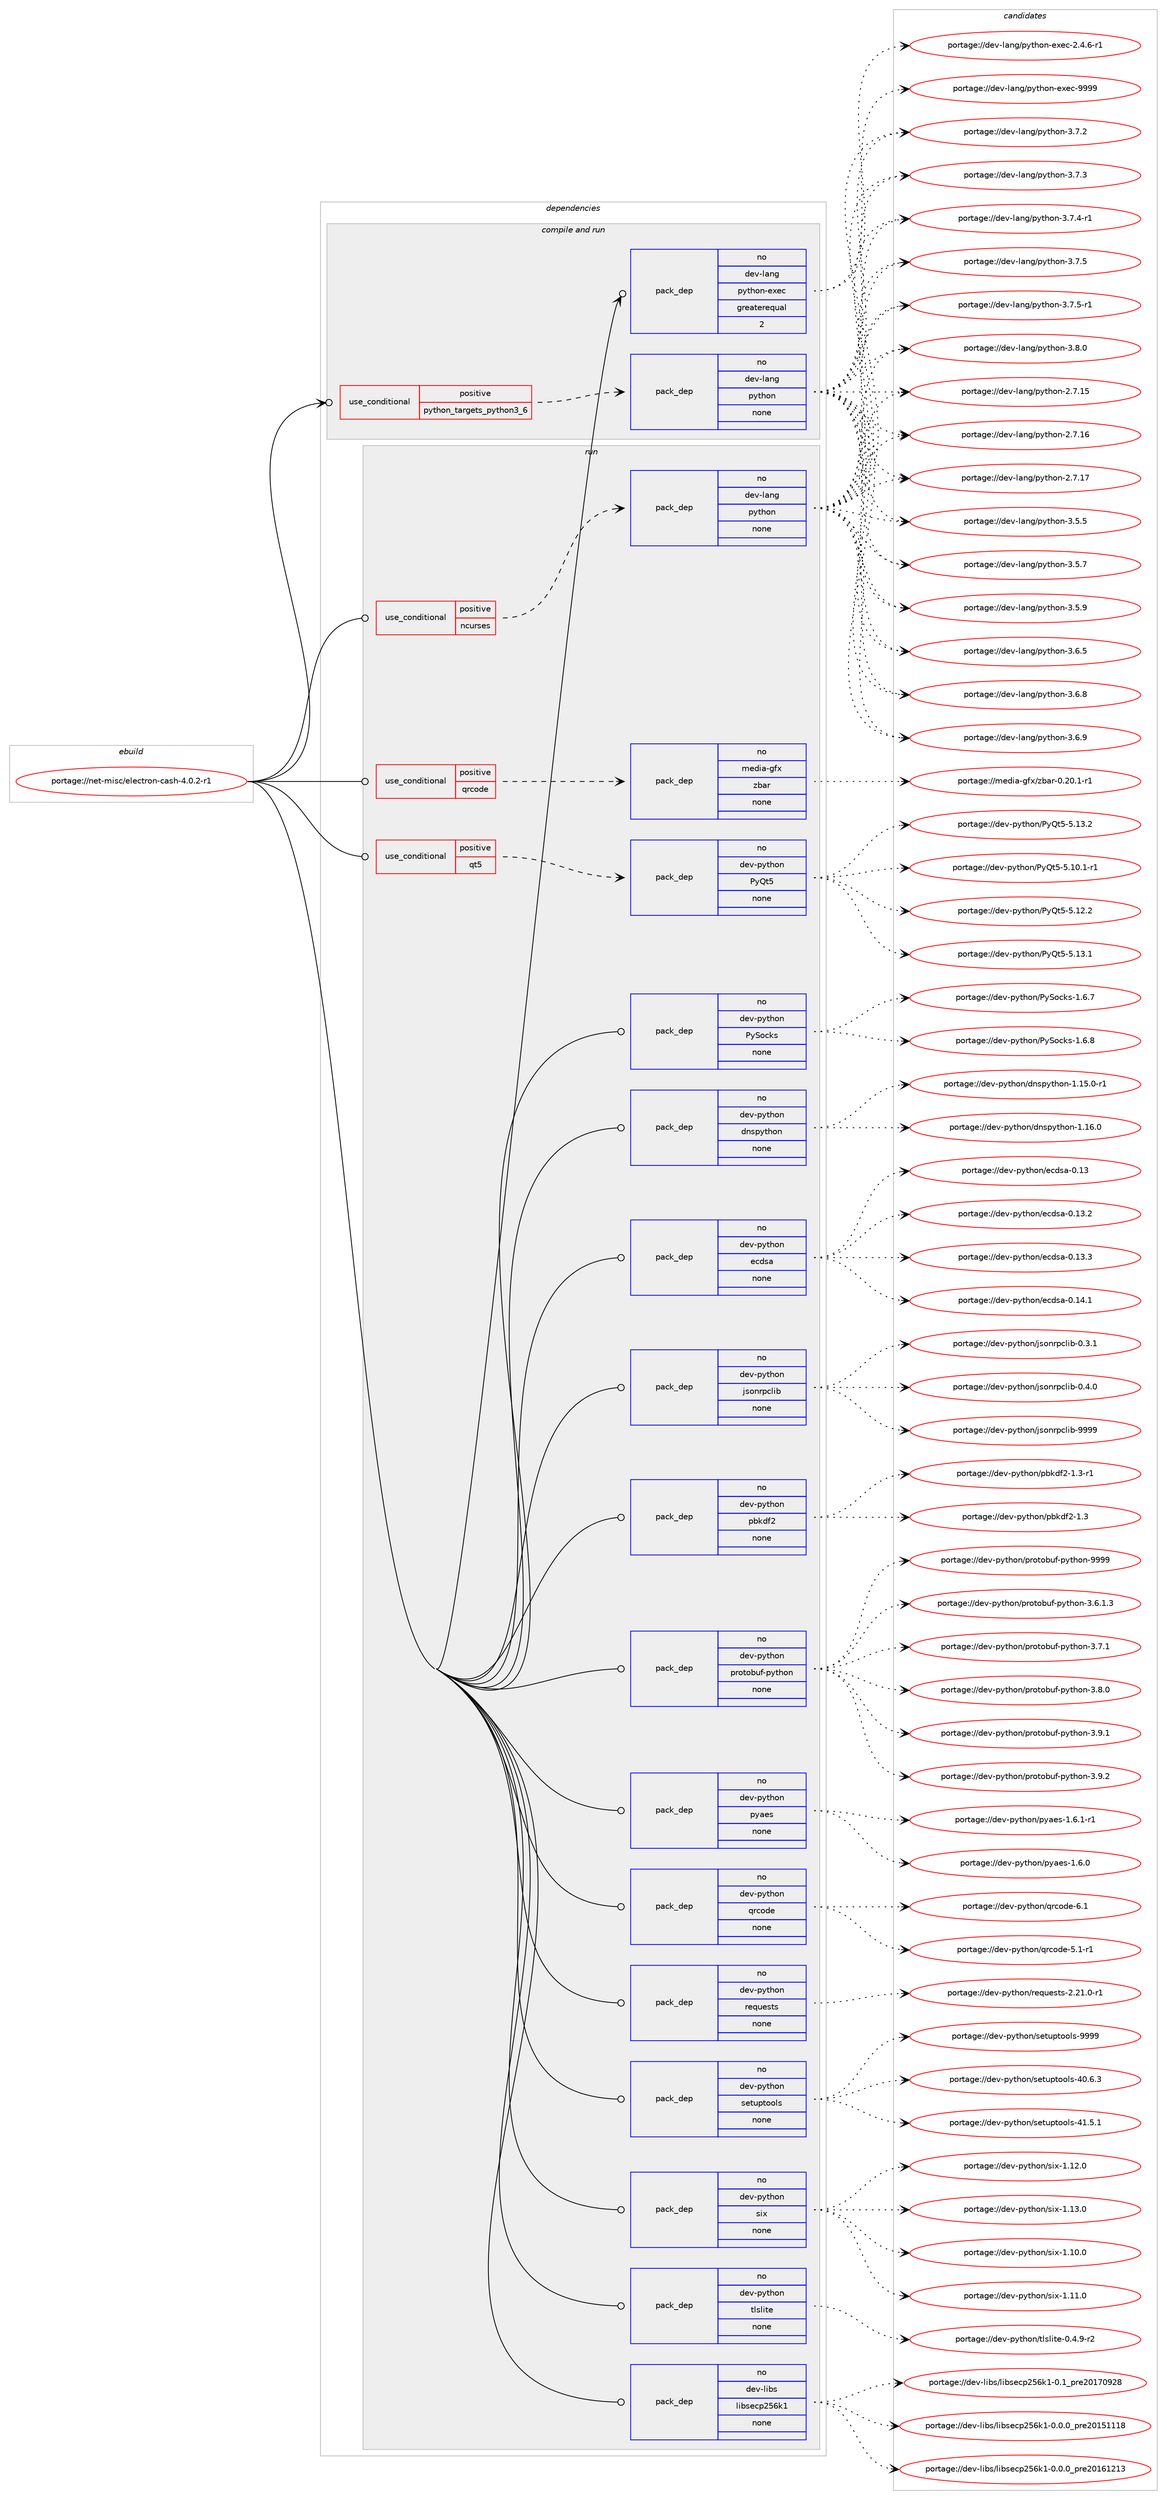 digraph prolog {

# *************
# Graph options
# *************

newrank=true;
concentrate=true;
compound=true;
graph [rankdir=LR,fontname=Helvetica,fontsize=10,ranksep=1.5];#, ranksep=2.5, nodesep=0.2];
edge  [arrowhead=vee];
node  [fontname=Helvetica,fontsize=10];

# **********
# The ebuild
# **********

subgraph cluster_leftcol {
color=gray;
rank=same;
label=<<i>ebuild</i>>;
id [label="portage://net-misc/electron-cash-4.0.2-r1", color=red, width=4, href="../net-misc/electron-cash-4.0.2-r1.svg"];
}

# ****************
# The dependencies
# ****************

subgraph cluster_midcol {
color=gray;
label=<<i>dependencies</i>>;
subgraph cluster_compile {
fillcolor="#eeeeee";
style=filled;
label=<<i>compile</i>>;
}
subgraph cluster_compileandrun {
fillcolor="#eeeeee";
style=filled;
label=<<i>compile and run</i>>;
subgraph cond91518 {
dependency365631 [label=<<TABLE BORDER="0" CELLBORDER="1" CELLSPACING="0" CELLPADDING="4"><TR><TD ROWSPAN="3" CELLPADDING="10">use_conditional</TD></TR><TR><TD>positive</TD></TR><TR><TD>python_targets_python3_6</TD></TR></TABLE>>, shape=none, color=red];
subgraph pack268020 {
dependency365632 [label=<<TABLE BORDER="0" CELLBORDER="1" CELLSPACING="0" CELLPADDING="4" WIDTH="220"><TR><TD ROWSPAN="6" CELLPADDING="30">pack_dep</TD></TR><TR><TD WIDTH="110">no</TD></TR><TR><TD>dev-lang</TD></TR><TR><TD>python</TD></TR><TR><TD>none</TD></TR><TR><TD></TD></TR></TABLE>>, shape=none, color=blue];
}
dependency365631:e -> dependency365632:w [weight=20,style="dashed",arrowhead="vee"];
}
id:e -> dependency365631:w [weight=20,style="solid",arrowhead="odotvee"];
subgraph pack268021 {
dependency365633 [label=<<TABLE BORDER="0" CELLBORDER="1" CELLSPACING="0" CELLPADDING="4" WIDTH="220"><TR><TD ROWSPAN="6" CELLPADDING="30">pack_dep</TD></TR><TR><TD WIDTH="110">no</TD></TR><TR><TD>dev-lang</TD></TR><TR><TD>python-exec</TD></TR><TR><TD>greaterequal</TD></TR><TR><TD>2</TD></TR></TABLE>>, shape=none, color=blue];
}
id:e -> dependency365633:w [weight=20,style="solid",arrowhead="odotvee"];
}
subgraph cluster_run {
fillcolor="#eeeeee";
style=filled;
label=<<i>run</i>>;
subgraph cond91519 {
dependency365634 [label=<<TABLE BORDER="0" CELLBORDER="1" CELLSPACING="0" CELLPADDING="4"><TR><TD ROWSPAN="3" CELLPADDING="10">use_conditional</TD></TR><TR><TD>positive</TD></TR><TR><TD>ncurses</TD></TR></TABLE>>, shape=none, color=red];
subgraph pack268022 {
dependency365635 [label=<<TABLE BORDER="0" CELLBORDER="1" CELLSPACING="0" CELLPADDING="4" WIDTH="220"><TR><TD ROWSPAN="6" CELLPADDING="30">pack_dep</TD></TR><TR><TD WIDTH="110">no</TD></TR><TR><TD>dev-lang</TD></TR><TR><TD>python</TD></TR><TR><TD>none</TD></TR><TR><TD></TD></TR></TABLE>>, shape=none, color=blue];
}
dependency365634:e -> dependency365635:w [weight=20,style="dashed",arrowhead="vee"];
}
id:e -> dependency365634:w [weight=20,style="solid",arrowhead="odot"];
subgraph cond91520 {
dependency365636 [label=<<TABLE BORDER="0" CELLBORDER="1" CELLSPACING="0" CELLPADDING="4"><TR><TD ROWSPAN="3" CELLPADDING="10">use_conditional</TD></TR><TR><TD>positive</TD></TR><TR><TD>qrcode</TD></TR></TABLE>>, shape=none, color=red];
subgraph pack268023 {
dependency365637 [label=<<TABLE BORDER="0" CELLBORDER="1" CELLSPACING="0" CELLPADDING="4" WIDTH="220"><TR><TD ROWSPAN="6" CELLPADDING="30">pack_dep</TD></TR><TR><TD WIDTH="110">no</TD></TR><TR><TD>media-gfx</TD></TR><TR><TD>zbar</TD></TR><TR><TD>none</TD></TR><TR><TD></TD></TR></TABLE>>, shape=none, color=blue];
}
dependency365636:e -> dependency365637:w [weight=20,style="dashed",arrowhead="vee"];
}
id:e -> dependency365636:w [weight=20,style="solid",arrowhead="odot"];
subgraph cond91521 {
dependency365638 [label=<<TABLE BORDER="0" CELLBORDER="1" CELLSPACING="0" CELLPADDING="4"><TR><TD ROWSPAN="3" CELLPADDING="10">use_conditional</TD></TR><TR><TD>positive</TD></TR><TR><TD>qt5</TD></TR></TABLE>>, shape=none, color=red];
subgraph pack268024 {
dependency365639 [label=<<TABLE BORDER="0" CELLBORDER="1" CELLSPACING="0" CELLPADDING="4" WIDTH="220"><TR><TD ROWSPAN="6" CELLPADDING="30">pack_dep</TD></TR><TR><TD WIDTH="110">no</TD></TR><TR><TD>dev-python</TD></TR><TR><TD>PyQt5</TD></TR><TR><TD>none</TD></TR><TR><TD></TD></TR></TABLE>>, shape=none, color=blue];
}
dependency365638:e -> dependency365639:w [weight=20,style="dashed",arrowhead="vee"];
}
id:e -> dependency365638:w [weight=20,style="solid",arrowhead="odot"];
subgraph pack268025 {
dependency365640 [label=<<TABLE BORDER="0" CELLBORDER="1" CELLSPACING="0" CELLPADDING="4" WIDTH="220"><TR><TD ROWSPAN="6" CELLPADDING="30">pack_dep</TD></TR><TR><TD WIDTH="110">no</TD></TR><TR><TD>dev-libs</TD></TR><TR><TD>libsecp256k1</TD></TR><TR><TD>none</TD></TR><TR><TD></TD></TR></TABLE>>, shape=none, color=blue];
}
id:e -> dependency365640:w [weight=20,style="solid",arrowhead="odot"];
subgraph pack268026 {
dependency365641 [label=<<TABLE BORDER="0" CELLBORDER="1" CELLSPACING="0" CELLPADDING="4" WIDTH="220"><TR><TD ROWSPAN="6" CELLPADDING="30">pack_dep</TD></TR><TR><TD WIDTH="110">no</TD></TR><TR><TD>dev-python</TD></TR><TR><TD>PySocks</TD></TR><TR><TD>none</TD></TR><TR><TD></TD></TR></TABLE>>, shape=none, color=blue];
}
id:e -> dependency365641:w [weight=20,style="solid",arrowhead="odot"];
subgraph pack268027 {
dependency365642 [label=<<TABLE BORDER="0" CELLBORDER="1" CELLSPACING="0" CELLPADDING="4" WIDTH="220"><TR><TD ROWSPAN="6" CELLPADDING="30">pack_dep</TD></TR><TR><TD WIDTH="110">no</TD></TR><TR><TD>dev-python</TD></TR><TR><TD>dnspython</TD></TR><TR><TD>none</TD></TR><TR><TD></TD></TR></TABLE>>, shape=none, color=blue];
}
id:e -> dependency365642:w [weight=20,style="solid",arrowhead="odot"];
subgraph pack268028 {
dependency365643 [label=<<TABLE BORDER="0" CELLBORDER="1" CELLSPACING="0" CELLPADDING="4" WIDTH="220"><TR><TD ROWSPAN="6" CELLPADDING="30">pack_dep</TD></TR><TR><TD WIDTH="110">no</TD></TR><TR><TD>dev-python</TD></TR><TR><TD>ecdsa</TD></TR><TR><TD>none</TD></TR><TR><TD></TD></TR></TABLE>>, shape=none, color=blue];
}
id:e -> dependency365643:w [weight=20,style="solid",arrowhead="odot"];
subgraph pack268029 {
dependency365644 [label=<<TABLE BORDER="0" CELLBORDER="1" CELLSPACING="0" CELLPADDING="4" WIDTH="220"><TR><TD ROWSPAN="6" CELLPADDING="30">pack_dep</TD></TR><TR><TD WIDTH="110">no</TD></TR><TR><TD>dev-python</TD></TR><TR><TD>jsonrpclib</TD></TR><TR><TD>none</TD></TR><TR><TD></TD></TR></TABLE>>, shape=none, color=blue];
}
id:e -> dependency365644:w [weight=20,style="solid",arrowhead="odot"];
subgraph pack268030 {
dependency365645 [label=<<TABLE BORDER="0" CELLBORDER="1" CELLSPACING="0" CELLPADDING="4" WIDTH="220"><TR><TD ROWSPAN="6" CELLPADDING="30">pack_dep</TD></TR><TR><TD WIDTH="110">no</TD></TR><TR><TD>dev-python</TD></TR><TR><TD>pbkdf2</TD></TR><TR><TD>none</TD></TR><TR><TD></TD></TR></TABLE>>, shape=none, color=blue];
}
id:e -> dependency365645:w [weight=20,style="solid",arrowhead="odot"];
subgraph pack268031 {
dependency365646 [label=<<TABLE BORDER="0" CELLBORDER="1" CELLSPACING="0" CELLPADDING="4" WIDTH="220"><TR><TD ROWSPAN="6" CELLPADDING="30">pack_dep</TD></TR><TR><TD WIDTH="110">no</TD></TR><TR><TD>dev-python</TD></TR><TR><TD>protobuf-python</TD></TR><TR><TD>none</TD></TR><TR><TD></TD></TR></TABLE>>, shape=none, color=blue];
}
id:e -> dependency365646:w [weight=20,style="solid",arrowhead="odot"];
subgraph pack268032 {
dependency365647 [label=<<TABLE BORDER="0" CELLBORDER="1" CELLSPACING="0" CELLPADDING="4" WIDTH="220"><TR><TD ROWSPAN="6" CELLPADDING="30">pack_dep</TD></TR><TR><TD WIDTH="110">no</TD></TR><TR><TD>dev-python</TD></TR><TR><TD>pyaes</TD></TR><TR><TD>none</TD></TR><TR><TD></TD></TR></TABLE>>, shape=none, color=blue];
}
id:e -> dependency365647:w [weight=20,style="solid",arrowhead="odot"];
subgraph pack268033 {
dependency365648 [label=<<TABLE BORDER="0" CELLBORDER="1" CELLSPACING="0" CELLPADDING="4" WIDTH="220"><TR><TD ROWSPAN="6" CELLPADDING="30">pack_dep</TD></TR><TR><TD WIDTH="110">no</TD></TR><TR><TD>dev-python</TD></TR><TR><TD>qrcode</TD></TR><TR><TD>none</TD></TR><TR><TD></TD></TR></TABLE>>, shape=none, color=blue];
}
id:e -> dependency365648:w [weight=20,style="solid",arrowhead="odot"];
subgraph pack268034 {
dependency365649 [label=<<TABLE BORDER="0" CELLBORDER="1" CELLSPACING="0" CELLPADDING="4" WIDTH="220"><TR><TD ROWSPAN="6" CELLPADDING="30">pack_dep</TD></TR><TR><TD WIDTH="110">no</TD></TR><TR><TD>dev-python</TD></TR><TR><TD>requests</TD></TR><TR><TD>none</TD></TR><TR><TD></TD></TR></TABLE>>, shape=none, color=blue];
}
id:e -> dependency365649:w [weight=20,style="solid",arrowhead="odot"];
subgraph pack268035 {
dependency365650 [label=<<TABLE BORDER="0" CELLBORDER="1" CELLSPACING="0" CELLPADDING="4" WIDTH="220"><TR><TD ROWSPAN="6" CELLPADDING="30">pack_dep</TD></TR><TR><TD WIDTH="110">no</TD></TR><TR><TD>dev-python</TD></TR><TR><TD>setuptools</TD></TR><TR><TD>none</TD></TR><TR><TD></TD></TR></TABLE>>, shape=none, color=blue];
}
id:e -> dependency365650:w [weight=20,style="solid",arrowhead="odot"];
subgraph pack268036 {
dependency365651 [label=<<TABLE BORDER="0" CELLBORDER="1" CELLSPACING="0" CELLPADDING="4" WIDTH="220"><TR><TD ROWSPAN="6" CELLPADDING="30">pack_dep</TD></TR><TR><TD WIDTH="110">no</TD></TR><TR><TD>dev-python</TD></TR><TR><TD>six</TD></TR><TR><TD>none</TD></TR><TR><TD></TD></TR></TABLE>>, shape=none, color=blue];
}
id:e -> dependency365651:w [weight=20,style="solid",arrowhead="odot"];
subgraph pack268037 {
dependency365652 [label=<<TABLE BORDER="0" CELLBORDER="1" CELLSPACING="0" CELLPADDING="4" WIDTH="220"><TR><TD ROWSPAN="6" CELLPADDING="30">pack_dep</TD></TR><TR><TD WIDTH="110">no</TD></TR><TR><TD>dev-python</TD></TR><TR><TD>tlslite</TD></TR><TR><TD>none</TD></TR><TR><TD></TD></TR></TABLE>>, shape=none, color=blue];
}
id:e -> dependency365652:w [weight=20,style="solid",arrowhead="odot"];
}
}

# **************
# The candidates
# **************

subgraph cluster_choices {
rank=same;
color=gray;
label=<<i>candidates</i>>;

subgraph choice268020 {
color=black;
nodesep=1;
choiceportage10010111845108971101034711212111610411111045504655464953 [label="portage://dev-lang/python-2.7.15", color=red, width=4,href="../dev-lang/python-2.7.15.svg"];
choiceportage10010111845108971101034711212111610411111045504655464954 [label="portage://dev-lang/python-2.7.16", color=red, width=4,href="../dev-lang/python-2.7.16.svg"];
choiceportage10010111845108971101034711212111610411111045504655464955 [label="portage://dev-lang/python-2.7.17", color=red, width=4,href="../dev-lang/python-2.7.17.svg"];
choiceportage100101118451089711010347112121116104111110455146534653 [label="portage://dev-lang/python-3.5.5", color=red, width=4,href="../dev-lang/python-3.5.5.svg"];
choiceportage100101118451089711010347112121116104111110455146534655 [label="portage://dev-lang/python-3.5.7", color=red, width=4,href="../dev-lang/python-3.5.7.svg"];
choiceportage100101118451089711010347112121116104111110455146534657 [label="portage://dev-lang/python-3.5.9", color=red, width=4,href="../dev-lang/python-3.5.9.svg"];
choiceportage100101118451089711010347112121116104111110455146544653 [label="portage://dev-lang/python-3.6.5", color=red, width=4,href="../dev-lang/python-3.6.5.svg"];
choiceportage100101118451089711010347112121116104111110455146544656 [label="portage://dev-lang/python-3.6.8", color=red, width=4,href="../dev-lang/python-3.6.8.svg"];
choiceportage100101118451089711010347112121116104111110455146544657 [label="portage://dev-lang/python-3.6.9", color=red, width=4,href="../dev-lang/python-3.6.9.svg"];
choiceportage100101118451089711010347112121116104111110455146554650 [label="portage://dev-lang/python-3.7.2", color=red, width=4,href="../dev-lang/python-3.7.2.svg"];
choiceportage100101118451089711010347112121116104111110455146554651 [label="portage://dev-lang/python-3.7.3", color=red, width=4,href="../dev-lang/python-3.7.3.svg"];
choiceportage1001011184510897110103471121211161041111104551465546524511449 [label="portage://dev-lang/python-3.7.4-r1", color=red, width=4,href="../dev-lang/python-3.7.4-r1.svg"];
choiceportage100101118451089711010347112121116104111110455146554653 [label="portage://dev-lang/python-3.7.5", color=red, width=4,href="../dev-lang/python-3.7.5.svg"];
choiceportage1001011184510897110103471121211161041111104551465546534511449 [label="portage://dev-lang/python-3.7.5-r1", color=red, width=4,href="../dev-lang/python-3.7.5-r1.svg"];
choiceportage100101118451089711010347112121116104111110455146564648 [label="portage://dev-lang/python-3.8.0", color=red, width=4,href="../dev-lang/python-3.8.0.svg"];
dependency365632:e -> choiceportage10010111845108971101034711212111610411111045504655464953:w [style=dotted,weight="100"];
dependency365632:e -> choiceportage10010111845108971101034711212111610411111045504655464954:w [style=dotted,weight="100"];
dependency365632:e -> choiceportage10010111845108971101034711212111610411111045504655464955:w [style=dotted,weight="100"];
dependency365632:e -> choiceportage100101118451089711010347112121116104111110455146534653:w [style=dotted,weight="100"];
dependency365632:e -> choiceportage100101118451089711010347112121116104111110455146534655:w [style=dotted,weight="100"];
dependency365632:e -> choiceportage100101118451089711010347112121116104111110455146534657:w [style=dotted,weight="100"];
dependency365632:e -> choiceportage100101118451089711010347112121116104111110455146544653:w [style=dotted,weight="100"];
dependency365632:e -> choiceportage100101118451089711010347112121116104111110455146544656:w [style=dotted,weight="100"];
dependency365632:e -> choiceportage100101118451089711010347112121116104111110455146544657:w [style=dotted,weight="100"];
dependency365632:e -> choiceportage100101118451089711010347112121116104111110455146554650:w [style=dotted,weight="100"];
dependency365632:e -> choiceportage100101118451089711010347112121116104111110455146554651:w [style=dotted,weight="100"];
dependency365632:e -> choiceportage1001011184510897110103471121211161041111104551465546524511449:w [style=dotted,weight="100"];
dependency365632:e -> choiceportage100101118451089711010347112121116104111110455146554653:w [style=dotted,weight="100"];
dependency365632:e -> choiceportage1001011184510897110103471121211161041111104551465546534511449:w [style=dotted,weight="100"];
dependency365632:e -> choiceportage100101118451089711010347112121116104111110455146564648:w [style=dotted,weight="100"];
}
subgraph choice268021 {
color=black;
nodesep=1;
choiceportage10010111845108971101034711212111610411111045101120101994550465246544511449 [label="portage://dev-lang/python-exec-2.4.6-r1", color=red, width=4,href="../dev-lang/python-exec-2.4.6-r1.svg"];
choiceportage10010111845108971101034711212111610411111045101120101994557575757 [label="portage://dev-lang/python-exec-9999", color=red, width=4,href="../dev-lang/python-exec-9999.svg"];
dependency365633:e -> choiceportage10010111845108971101034711212111610411111045101120101994550465246544511449:w [style=dotted,weight="100"];
dependency365633:e -> choiceportage10010111845108971101034711212111610411111045101120101994557575757:w [style=dotted,weight="100"];
}
subgraph choice268022 {
color=black;
nodesep=1;
choiceportage10010111845108971101034711212111610411111045504655464953 [label="portage://dev-lang/python-2.7.15", color=red, width=4,href="../dev-lang/python-2.7.15.svg"];
choiceportage10010111845108971101034711212111610411111045504655464954 [label="portage://dev-lang/python-2.7.16", color=red, width=4,href="../dev-lang/python-2.7.16.svg"];
choiceportage10010111845108971101034711212111610411111045504655464955 [label="portage://dev-lang/python-2.7.17", color=red, width=4,href="../dev-lang/python-2.7.17.svg"];
choiceportage100101118451089711010347112121116104111110455146534653 [label="portage://dev-lang/python-3.5.5", color=red, width=4,href="../dev-lang/python-3.5.5.svg"];
choiceportage100101118451089711010347112121116104111110455146534655 [label="portage://dev-lang/python-3.5.7", color=red, width=4,href="../dev-lang/python-3.5.7.svg"];
choiceportage100101118451089711010347112121116104111110455146534657 [label="portage://dev-lang/python-3.5.9", color=red, width=4,href="../dev-lang/python-3.5.9.svg"];
choiceportage100101118451089711010347112121116104111110455146544653 [label="portage://dev-lang/python-3.6.5", color=red, width=4,href="../dev-lang/python-3.6.5.svg"];
choiceportage100101118451089711010347112121116104111110455146544656 [label="portage://dev-lang/python-3.6.8", color=red, width=4,href="../dev-lang/python-3.6.8.svg"];
choiceportage100101118451089711010347112121116104111110455146544657 [label="portage://dev-lang/python-3.6.9", color=red, width=4,href="../dev-lang/python-3.6.9.svg"];
choiceportage100101118451089711010347112121116104111110455146554650 [label="portage://dev-lang/python-3.7.2", color=red, width=4,href="../dev-lang/python-3.7.2.svg"];
choiceportage100101118451089711010347112121116104111110455146554651 [label="portage://dev-lang/python-3.7.3", color=red, width=4,href="../dev-lang/python-3.7.3.svg"];
choiceportage1001011184510897110103471121211161041111104551465546524511449 [label="portage://dev-lang/python-3.7.4-r1", color=red, width=4,href="../dev-lang/python-3.7.4-r1.svg"];
choiceportage100101118451089711010347112121116104111110455146554653 [label="portage://dev-lang/python-3.7.5", color=red, width=4,href="../dev-lang/python-3.7.5.svg"];
choiceportage1001011184510897110103471121211161041111104551465546534511449 [label="portage://dev-lang/python-3.7.5-r1", color=red, width=4,href="../dev-lang/python-3.7.5-r1.svg"];
choiceportage100101118451089711010347112121116104111110455146564648 [label="portage://dev-lang/python-3.8.0", color=red, width=4,href="../dev-lang/python-3.8.0.svg"];
dependency365635:e -> choiceportage10010111845108971101034711212111610411111045504655464953:w [style=dotted,weight="100"];
dependency365635:e -> choiceportage10010111845108971101034711212111610411111045504655464954:w [style=dotted,weight="100"];
dependency365635:e -> choiceportage10010111845108971101034711212111610411111045504655464955:w [style=dotted,weight="100"];
dependency365635:e -> choiceportage100101118451089711010347112121116104111110455146534653:w [style=dotted,weight="100"];
dependency365635:e -> choiceportage100101118451089711010347112121116104111110455146534655:w [style=dotted,weight="100"];
dependency365635:e -> choiceportage100101118451089711010347112121116104111110455146534657:w [style=dotted,weight="100"];
dependency365635:e -> choiceportage100101118451089711010347112121116104111110455146544653:w [style=dotted,weight="100"];
dependency365635:e -> choiceportage100101118451089711010347112121116104111110455146544656:w [style=dotted,weight="100"];
dependency365635:e -> choiceportage100101118451089711010347112121116104111110455146544657:w [style=dotted,weight="100"];
dependency365635:e -> choiceportage100101118451089711010347112121116104111110455146554650:w [style=dotted,weight="100"];
dependency365635:e -> choiceportage100101118451089711010347112121116104111110455146554651:w [style=dotted,weight="100"];
dependency365635:e -> choiceportage1001011184510897110103471121211161041111104551465546524511449:w [style=dotted,weight="100"];
dependency365635:e -> choiceportage100101118451089711010347112121116104111110455146554653:w [style=dotted,weight="100"];
dependency365635:e -> choiceportage1001011184510897110103471121211161041111104551465546534511449:w [style=dotted,weight="100"];
dependency365635:e -> choiceportage100101118451089711010347112121116104111110455146564648:w [style=dotted,weight="100"];
}
subgraph choice268023 {
color=black;
nodesep=1;
choiceportage1091011001059745103102120471229897114454846504846494511449 [label="portage://media-gfx/zbar-0.20.1-r1", color=red, width=4,href="../media-gfx/zbar-0.20.1-r1.svg"];
dependency365637:e -> choiceportage1091011001059745103102120471229897114454846504846494511449:w [style=dotted,weight="100"];
}
subgraph choice268024 {
color=black;
nodesep=1;
choiceportage1001011184511212111610411111047801218111653455346494846494511449 [label="portage://dev-python/PyQt5-5.10.1-r1", color=red, width=4,href="../dev-python/PyQt5-5.10.1-r1.svg"];
choiceportage100101118451121211161041111104780121811165345534649504650 [label="portage://dev-python/PyQt5-5.12.2", color=red, width=4,href="../dev-python/PyQt5-5.12.2.svg"];
choiceportage100101118451121211161041111104780121811165345534649514649 [label="portage://dev-python/PyQt5-5.13.1", color=red, width=4,href="../dev-python/PyQt5-5.13.1.svg"];
choiceportage100101118451121211161041111104780121811165345534649514650 [label="portage://dev-python/PyQt5-5.13.2", color=red, width=4,href="../dev-python/PyQt5-5.13.2.svg"];
dependency365639:e -> choiceportage1001011184511212111610411111047801218111653455346494846494511449:w [style=dotted,weight="100"];
dependency365639:e -> choiceportage100101118451121211161041111104780121811165345534649504650:w [style=dotted,weight="100"];
dependency365639:e -> choiceportage100101118451121211161041111104780121811165345534649514649:w [style=dotted,weight="100"];
dependency365639:e -> choiceportage100101118451121211161041111104780121811165345534649514650:w [style=dotted,weight="100"];
}
subgraph choice268025 {
color=black;
nodesep=1;
choiceportage100101118451081059811547108105981151019911250535410749454846484648951121141015048495349494956 [label="portage://dev-libs/libsecp256k1-0.0.0_pre20151118", color=red, width=4,href="../dev-libs/libsecp256k1-0.0.0_pre20151118.svg"];
choiceportage100101118451081059811547108105981151019911250535410749454846484648951121141015048495449504951 [label="portage://dev-libs/libsecp256k1-0.0.0_pre20161213", color=red, width=4,href="../dev-libs/libsecp256k1-0.0.0_pre20161213.svg"];
choiceportage10010111845108105981154710810598115101991125053541074945484649951121141015048495548575056 [label="portage://dev-libs/libsecp256k1-0.1_pre20170928", color=red, width=4,href="../dev-libs/libsecp256k1-0.1_pre20170928.svg"];
dependency365640:e -> choiceportage100101118451081059811547108105981151019911250535410749454846484648951121141015048495349494956:w [style=dotted,weight="100"];
dependency365640:e -> choiceportage100101118451081059811547108105981151019911250535410749454846484648951121141015048495449504951:w [style=dotted,weight="100"];
dependency365640:e -> choiceportage10010111845108105981154710810598115101991125053541074945484649951121141015048495548575056:w [style=dotted,weight="100"];
}
subgraph choice268026 {
color=black;
nodesep=1;
choiceportage1001011184511212111610411111047801218311199107115454946544655 [label="portage://dev-python/PySocks-1.6.7", color=red, width=4,href="../dev-python/PySocks-1.6.7.svg"];
choiceportage1001011184511212111610411111047801218311199107115454946544656 [label="portage://dev-python/PySocks-1.6.8", color=red, width=4,href="../dev-python/PySocks-1.6.8.svg"];
dependency365641:e -> choiceportage1001011184511212111610411111047801218311199107115454946544655:w [style=dotted,weight="100"];
dependency365641:e -> choiceportage1001011184511212111610411111047801218311199107115454946544656:w [style=dotted,weight="100"];
}
subgraph choice268027 {
color=black;
nodesep=1;
choiceportage1001011184511212111610411111047100110115112121116104111110454946495346484511449 [label="portage://dev-python/dnspython-1.15.0-r1", color=red, width=4,href="../dev-python/dnspython-1.15.0-r1.svg"];
choiceportage100101118451121211161041111104710011011511212111610411111045494649544648 [label="portage://dev-python/dnspython-1.16.0", color=red, width=4,href="../dev-python/dnspython-1.16.0.svg"];
dependency365642:e -> choiceportage1001011184511212111610411111047100110115112121116104111110454946495346484511449:w [style=dotted,weight="100"];
dependency365642:e -> choiceportage100101118451121211161041111104710011011511212111610411111045494649544648:w [style=dotted,weight="100"];
}
subgraph choice268028 {
color=black;
nodesep=1;
choiceportage100101118451121211161041111104710199100115974548464951 [label="portage://dev-python/ecdsa-0.13", color=red, width=4,href="../dev-python/ecdsa-0.13.svg"];
choiceportage1001011184511212111610411111047101991001159745484649514650 [label="portage://dev-python/ecdsa-0.13.2", color=red, width=4,href="../dev-python/ecdsa-0.13.2.svg"];
choiceportage1001011184511212111610411111047101991001159745484649514651 [label="portage://dev-python/ecdsa-0.13.3", color=red, width=4,href="../dev-python/ecdsa-0.13.3.svg"];
choiceportage1001011184511212111610411111047101991001159745484649524649 [label="portage://dev-python/ecdsa-0.14.1", color=red, width=4,href="../dev-python/ecdsa-0.14.1.svg"];
dependency365643:e -> choiceportage100101118451121211161041111104710199100115974548464951:w [style=dotted,weight="100"];
dependency365643:e -> choiceportage1001011184511212111610411111047101991001159745484649514650:w [style=dotted,weight="100"];
dependency365643:e -> choiceportage1001011184511212111610411111047101991001159745484649514651:w [style=dotted,weight="100"];
dependency365643:e -> choiceportage1001011184511212111610411111047101991001159745484649524649:w [style=dotted,weight="100"];
}
subgraph choice268029 {
color=black;
nodesep=1;
choiceportage10010111845112121116104111110471061151111101141129910810598454846514649 [label="portage://dev-python/jsonrpclib-0.3.1", color=red, width=4,href="../dev-python/jsonrpclib-0.3.1.svg"];
choiceportage10010111845112121116104111110471061151111101141129910810598454846524648 [label="portage://dev-python/jsonrpclib-0.4.0", color=red, width=4,href="../dev-python/jsonrpclib-0.4.0.svg"];
choiceportage100101118451121211161041111104710611511111011411299108105984557575757 [label="portage://dev-python/jsonrpclib-9999", color=red, width=4,href="../dev-python/jsonrpclib-9999.svg"];
dependency365644:e -> choiceportage10010111845112121116104111110471061151111101141129910810598454846514649:w [style=dotted,weight="100"];
dependency365644:e -> choiceportage10010111845112121116104111110471061151111101141129910810598454846524648:w [style=dotted,weight="100"];
dependency365644:e -> choiceportage100101118451121211161041111104710611511111011411299108105984557575757:w [style=dotted,weight="100"];
}
subgraph choice268030 {
color=black;
nodesep=1;
choiceportage1001011184511212111610411111047112981071001025045494651 [label="portage://dev-python/pbkdf2-1.3", color=red, width=4,href="../dev-python/pbkdf2-1.3.svg"];
choiceportage10010111845112121116104111110471129810710010250454946514511449 [label="portage://dev-python/pbkdf2-1.3-r1", color=red, width=4,href="../dev-python/pbkdf2-1.3-r1.svg"];
dependency365645:e -> choiceportage1001011184511212111610411111047112981071001025045494651:w [style=dotted,weight="100"];
dependency365645:e -> choiceportage10010111845112121116104111110471129810710010250454946514511449:w [style=dotted,weight="100"];
}
subgraph choice268031 {
color=black;
nodesep=1;
choiceportage100101118451121211161041111104711211411111611198117102451121211161041111104551465446494651 [label="portage://dev-python/protobuf-python-3.6.1.3", color=red, width=4,href="../dev-python/protobuf-python-3.6.1.3.svg"];
choiceportage10010111845112121116104111110471121141111161119811710245112121116104111110455146554649 [label="portage://dev-python/protobuf-python-3.7.1", color=red, width=4,href="../dev-python/protobuf-python-3.7.1.svg"];
choiceportage10010111845112121116104111110471121141111161119811710245112121116104111110455146564648 [label="portage://dev-python/protobuf-python-3.8.0", color=red, width=4,href="../dev-python/protobuf-python-3.8.0.svg"];
choiceportage10010111845112121116104111110471121141111161119811710245112121116104111110455146574649 [label="portage://dev-python/protobuf-python-3.9.1", color=red, width=4,href="../dev-python/protobuf-python-3.9.1.svg"];
choiceportage10010111845112121116104111110471121141111161119811710245112121116104111110455146574650 [label="portage://dev-python/protobuf-python-3.9.2", color=red, width=4,href="../dev-python/protobuf-python-3.9.2.svg"];
choiceportage100101118451121211161041111104711211411111611198117102451121211161041111104557575757 [label="portage://dev-python/protobuf-python-9999", color=red, width=4,href="../dev-python/protobuf-python-9999.svg"];
dependency365646:e -> choiceportage100101118451121211161041111104711211411111611198117102451121211161041111104551465446494651:w [style=dotted,weight="100"];
dependency365646:e -> choiceportage10010111845112121116104111110471121141111161119811710245112121116104111110455146554649:w [style=dotted,weight="100"];
dependency365646:e -> choiceportage10010111845112121116104111110471121141111161119811710245112121116104111110455146564648:w [style=dotted,weight="100"];
dependency365646:e -> choiceportage10010111845112121116104111110471121141111161119811710245112121116104111110455146574649:w [style=dotted,weight="100"];
dependency365646:e -> choiceportage10010111845112121116104111110471121141111161119811710245112121116104111110455146574650:w [style=dotted,weight="100"];
dependency365646:e -> choiceportage100101118451121211161041111104711211411111611198117102451121211161041111104557575757:w [style=dotted,weight="100"];
}
subgraph choice268032 {
color=black;
nodesep=1;
choiceportage100101118451121211161041111104711212197101115454946544648 [label="portage://dev-python/pyaes-1.6.0", color=red, width=4,href="../dev-python/pyaes-1.6.0.svg"];
choiceportage1001011184511212111610411111047112121971011154549465446494511449 [label="portage://dev-python/pyaes-1.6.1-r1", color=red, width=4,href="../dev-python/pyaes-1.6.1-r1.svg"];
dependency365647:e -> choiceportage100101118451121211161041111104711212197101115454946544648:w [style=dotted,weight="100"];
dependency365647:e -> choiceportage1001011184511212111610411111047112121971011154549465446494511449:w [style=dotted,weight="100"];
}
subgraph choice268033 {
color=black;
nodesep=1;
choiceportage100101118451121211161041111104711311499111100101455346494511449 [label="portage://dev-python/qrcode-5.1-r1", color=red, width=4,href="../dev-python/qrcode-5.1-r1.svg"];
choiceportage10010111845112121116104111110471131149911110010145544649 [label="portage://dev-python/qrcode-6.1", color=red, width=4,href="../dev-python/qrcode-6.1.svg"];
dependency365648:e -> choiceportage100101118451121211161041111104711311499111100101455346494511449:w [style=dotted,weight="100"];
dependency365648:e -> choiceportage10010111845112121116104111110471131149911110010145544649:w [style=dotted,weight="100"];
}
subgraph choice268034 {
color=black;
nodesep=1;
choiceportage1001011184511212111610411111047114101113117101115116115455046504946484511449 [label="portage://dev-python/requests-2.21.0-r1", color=red, width=4,href="../dev-python/requests-2.21.0-r1.svg"];
dependency365649:e -> choiceportage1001011184511212111610411111047114101113117101115116115455046504946484511449:w [style=dotted,weight="100"];
}
subgraph choice268035 {
color=black;
nodesep=1;
choiceportage100101118451121211161041111104711510111611711211611111110811545524846544651 [label="portage://dev-python/setuptools-40.6.3", color=red, width=4,href="../dev-python/setuptools-40.6.3.svg"];
choiceportage100101118451121211161041111104711510111611711211611111110811545524946534649 [label="portage://dev-python/setuptools-41.5.1", color=red, width=4,href="../dev-python/setuptools-41.5.1.svg"];
choiceportage10010111845112121116104111110471151011161171121161111111081154557575757 [label="portage://dev-python/setuptools-9999", color=red, width=4,href="../dev-python/setuptools-9999.svg"];
dependency365650:e -> choiceportage100101118451121211161041111104711510111611711211611111110811545524846544651:w [style=dotted,weight="100"];
dependency365650:e -> choiceportage100101118451121211161041111104711510111611711211611111110811545524946534649:w [style=dotted,weight="100"];
dependency365650:e -> choiceportage10010111845112121116104111110471151011161171121161111111081154557575757:w [style=dotted,weight="100"];
}
subgraph choice268036 {
color=black;
nodesep=1;
choiceportage100101118451121211161041111104711510512045494649484648 [label="portage://dev-python/six-1.10.0", color=red, width=4,href="../dev-python/six-1.10.0.svg"];
choiceportage100101118451121211161041111104711510512045494649494648 [label="portage://dev-python/six-1.11.0", color=red, width=4,href="../dev-python/six-1.11.0.svg"];
choiceportage100101118451121211161041111104711510512045494649504648 [label="portage://dev-python/six-1.12.0", color=red, width=4,href="../dev-python/six-1.12.0.svg"];
choiceportage100101118451121211161041111104711510512045494649514648 [label="portage://dev-python/six-1.13.0", color=red, width=4,href="../dev-python/six-1.13.0.svg"];
dependency365651:e -> choiceportage100101118451121211161041111104711510512045494649484648:w [style=dotted,weight="100"];
dependency365651:e -> choiceportage100101118451121211161041111104711510512045494649494648:w [style=dotted,weight="100"];
dependency365651:e -> choiceportage100101118451121211161041111104711510512045494649504648:w [style=dotted,weight="100"];
dependency365651:e -> choiceportage100101118451121211161041111104711510512045494649514648:w [style=dotted,weight="100"];
}
subgraph choice268037 {
color=black;
nodesep=1;
choiceportage10010111845112121116104111110471161081151081051161014548465246574511450 [label="portage://dev-python/tlslite-0.4.9-r2", color=red, width=4,href="../dev-python/tlslite-0.4.9-r2.svg"];
dependency365652:e -> choiceportage10010111845112121116104111110471161081151081051161014548465246574511450:w [style=dotted,weight="100"];
}
}

}
